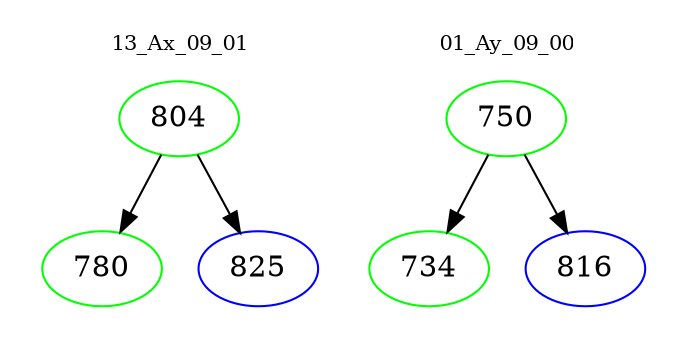 digraph{
subgraph cluster_0 {
color = white
label = "13_Ax_09_01";
fontsize=10;
T0_804 [label="804", color="green"]
T0_804 -> T0_780 [color="black"]
T0_780 [label="780", color="green"]
T0_804 -> T0_825 [color="black"]
T0_825 [label="825", color="blue"]
}
subgraph cluster_1 {
color = white
label = "01_Ay_09_00";
fontsize=10;
T1_750 [label="750", color="green"]
T1_750 -> T1_734 [color="black"]
T1_734 [label="734", color="green"]
T1_750 -> T1_816 [color="black"]
T1_816 [label="816", color="blue"]
}
}
